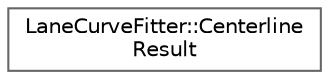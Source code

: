 digraph "Graphical Class Hierarchy"
{
 // LATEX_PDF_SIZE
  bgcolor="transparent";
  edge [fontname=Helvetica,fontsize=10,labelfontname=Helvetica,labelfontsize=10];
  node [fontname=Helvetica,fontsize=10,shape=box,height=0.2,width=0.4];
  rankdir="LR";
  Node0 [id="Node000000",label="LaneCurveFitter::Centerline\lResult",height=0.2,width=0.4,color="grey40", fillcolor="white", style="filled",URL="$structLaneCurveFitter_1_1CenterlineResult.html",tooltip=" "];
}
